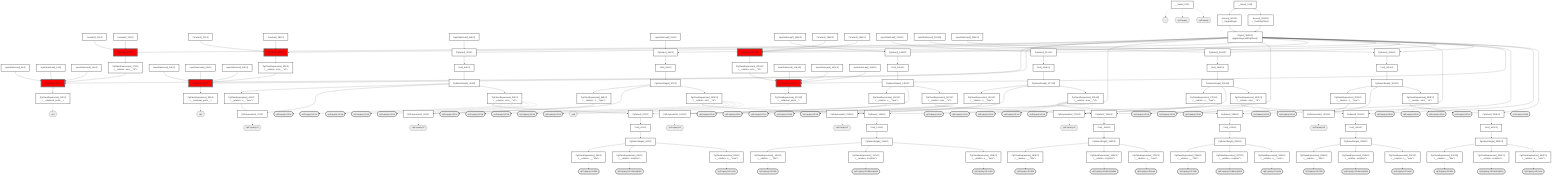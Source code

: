 graph TD
    classDef path fill:#eee,stroke:#000
    classDef plan fill:#fff,stroke-width:3px
    classDef itemplan fill:#fff,stroke-width:6px
    classDef sideeffectplan fill:#f00,stroke-width:6px

    %% subgraph fields
    P1{{"~"}}:::path
    P2{{">p1"}}:::path
    %% P1 -.-> P2
    P3{{">p2"}}:::path
    P4{{">p2>query"}}:::path
    P5{{">p2>query>i1"}}:::path
    P6([">p2>query>i1>id"]):::path
    %% P5 -.-> P6
    P7([">p2>query>i1>id"]):::path
    %% P5 -.-> P7
    P8([">p2>query>i1>title"]):::path
    %% P5 -.-> P8
    P9([">p2>query>i1>description"]):::path
    %% P5 -.-> P9
    P10([">p2>query>i1>note"]):::path
    %% P5 -.-> P10
    P11([">p2>query>i1>id"]):::path
    %% P5 -.-> P11
    P12([">p2>query>i1>id"]):::path
    %% P5 -.-> P12
    P13([">p2>query>i1>id"]):::path
    %% P5 -.-> P13
    %% P4 -.-> P5
    P14{{">p2>query>i2"}}:::path
    P15([">p2>query>i2>id"]):::path
    %% P14 -.-> P15
    P16([">p2>query>i2>id"]):::path
    %% P14 -.-> P16
    P17([">p2>query>i2>title"]):::path
    %% P14 -.-> P17
    P18([">p2>query>i2>description"]):::path
    %% P14 -.-> P18
    P19([">p2>query>i2>note"]):::path
    %% P14 -.-> P19
    P20([">p2>query>i2>id"]):::path
    %% P14 -.-> P20
    P21([">p2>query>i2>id"]):::path
    %% P14 -.-> P21
    P22([">p2>query>i2>id"]):::path
    %% P14 -.-> P22
    %% P4 -.-> P14
    P23{{">p2>query>i3"}}:::path
    P24([">p2>query>i3>id"]):::path
    %% P23 -.-> P24
    P25([">p2>query>i3>id"]):::path
    %% P23 -.-> P25
    P26([">p2>query>i3>title"]):::path
    %% P23 -.-> P26
    P27([">p2>query>i3>description"]):::path
    %% P23 -.-> P27
    P28([">p2>query>i3>note"]):::path
    %% P23 -.-> P28
    P29([">p2>query>i3>id"]):::path
    %% P23 -.-> P29
    P30([">p2>query>i3>id"]):::path
    %% P23 -.-> P30
    P31([">p2>query>i3>id"]):::path
    %% P23 -.-> P31
    %% P4 -.-> P23
    %% P3 -.-> P4
    %% P1 -.-> P3
    P32{{">p3"}}:::path
    P33{{">p3>query"}}:::path
    P34{{">p3>query>i1"}}:::path
    P35([">p3>query>i1>id"]):::path
    %% P34 -.-> P35
    P36([">p3>query>i1>id"]):::path
    %% P34 -.-> P36
    P37([">p3>query>i1>title"]):::path
    %% P34 -.-> P37
    P38([">p3>query>i1>description"]):::path
    %% P34 -.-> P38
    P39([">p3>query>i1>note"]):::path
    %% P34 -.-> P39
    P40([">p3>query>i1>id"]):::path
    %% P34 -.-> P40
    P41([">p3>query>i1>id"]):::path
    %% P34 -.-> P41
    P42([">p3>query>i1>id"]):::path
    %% P34 -.-> P42
    %% P33 -.-> P34
    P43{{">p3>query>i2"}}:::path
    P44([">p3>query>i2>id"]):::path
    %% P43 -.-> P44
    P45([">p3>query>i2>id"]):::path
    %% P43 -.-> P45
    P46([">p3>query>i2>title"]):::path
    %% P43 -.-> P46
    P47([">p3>query>i2>description"]):::path
    %% P43 -.-> P47
    P48([">p3>query>i2>note"]):::path
    %% P43 -.-> P48
    P49([">p3>query>i2>id"]):::path
    %% P43 -.-> P49
    P50([">p3>query>i2>id"]):::path
    %% P43 -.-> P50
    P51([">p3>query>i2>id"]):::path
    %% P43 -.-> P51
    %% P33 -.-> P43
    P52{{">p3>query>i3"}}:::path
    P53([">p3>query>i3>id"]):::path
    %% P52 -.-> P53
    P54([">p3>query>i3>id"]):::path
    %% P52 -.-> P54
    P55([">p3>query>i3>title"]):::path
    %% P52 -.-> P55
    P56([">p3>query>i3>description"]):::path
    %% P52 -.-> P56
    P57([">p3>query>i3>note"]):::path
    %% P52 -.-> P57
    P58([">p3>query>i3>id"]):::path
    %% P52 -.-> P58
    P59([">p3>query>i3>id"]):::path
    %% P52 -.-> P59
    P60([">p3>query>i3>id"]):::path
    %% P52 -.-> P60
    %% P33 -.-> P52
    %% P32 -.-> P33
    %% P1 -.-> P32
    %% end

    %% define plans
    __Value_3["__Value[_3∈0]<br /><context>"]:::plan
    __Value_5["__Value[_5∈0]<br /><rootValue>"]:::plan
    InputStaticLeaf_8["InputStaticLeaf[_8∈0]"]:::plan
    InputStaticLeaf_9["InputStaticLeaf[_9∈0]"]:::plan
    InputStaticLeaf_10["InputStaticLeaf[_10∈0]"]:::plan
    Constant_11["Constant[_11∈0]"]:::plan
    Constant_12["Constant[_12∈0]"]:::plan
    PgInsert_13["PgInsert[_13∈0]"]:::sideeffectplan
    PgClassExpression_17["PgClassExpression[_17∈0]<br /><__relation...ems__.#quot;id#quot;>"]:::plan
    PgInsert_18["PgInsert[_18∈0]"]:::sideeffectplan
    PgClassExpression_22["PgClassExpression[_22∈0]<br /><__relational_posts__>"]:::plan
    InputStaticLeaf_24["InputStaticLeaf[_24∈0]"]:::plan
    InputStaticLeaf_25["InputStaticLeaf[_25∈0]"]:::plan
    InputStaticLeaf_26["InputStaticLeaf[_26∈0]"]:::plan
    Constant_27["Constant[_27∈0]"]:::plan
    Constant_28["Constant[_28∈0]"]:::plan
    PgInsert_29["PgInsert[_29∈0]"]:::sideeffectplan
    PgClassExpression_33["PgClassExpression[_33∈0]<br /><__relation...ems__.#quot;id#quot;>"]:::plan
    PgInsert_34["PgInsert[_34∈0]"]:::sideeffectplan
    PgClassExpression_38["PgClassExpression[_38∈0]<br /><__relational_posts__>"]:::plan
    InputStaticLeaf_39["InputStaticLeaf[_39∈0]"]:::plan
    PgSelect_40["PgSelect[_40∈0]<br /><relational_items>"]:::plan
    First_44["First[_44∈0]"]:::plan
    PgSelectSingle_45["PgSelectSingle[_45∈0]<br /><relational_items>"]:::plan
    PgClassExpression_46["PgClassExpression[_46∈0]<br /><__relation...s__.#quot;type#quot;>"]:::plan
    PgPolymorphic_47["PgPolymorphic[_47∈0]"]:::plan
    PgSelect_57["PgSelect[_57∈0]<br /><relational_posts>"]:::plan
    First_61["First[_61∈0]"]:::plan
    PgSelectSingle_62["PgSelectSingle[_62∈0]<br /><relational_posts>"]:::plan
    PgClassExpression_64["PgClassExpression[_64∈0]<br /><__relation...__.#quot;title#quot;>"]:::plan
    PgClassExpression_65["PgClassExpression[_65∈0]<br /><__relation...scription#quot;>"]:::plan
    PgClassExpression_66["PgClassExpression[_66∈0]<br /><__relation...s__.#quot;note#quot;>"]:::plan
    PgClassExpression_83["PgClassExpression[_83∈0]<br /><__relation...ems__.#quot;id#quot;>"]:::plan
    InputStaticLeaf_91["InputStaticLeaf[_91∈0]"]:::plan
    PgSelect_92["PgSelect[_92∈0]<br /><relational_items>"]:::plan
    First_96["First[_96∈0]"]:::plan
    PgSelectSingle_97["PgSelectSingle[_97∈0]<br /><relational_items>"]:::plan
    PgClassExpression_98["PgClassExpression[_98∈0]<br /><__relation...s__.#quot;type#quot;>"]:::plan
    PgPolymorphic_99["PgPolymorphic[_99∈0]"]:::plan
    PgSelect_109["PgSelect[_109∈0]<br /><relational_posts>"]:::plan
    First_113["First[_113∈0]"]:::plan
    PgSelectSingle_114["PgSelectSingle[_114∈0]<br /><relational_posts>"]:::plan
    PgClassExpression_116["PgClassExpression[_116∈0]<br /><__relation...__.#quot;title#quot;>"]:::plan
    PgClassExpression_117["PgClassExpression[_117∈0]<br /><__relation...scription#quot;>"]:::plan
    PgClassExpression_118["PgClassExpression[_118∈0]<br /><__relation...s__.#quot;note#quot;>"]:::plan
    PgClassExpression_135["PgClassExpression[_135∈0]<br /><__relation...ems__.#quot;id#quot;>"]:::plan
    InputStaticLeaf_143["InputStaticLeaf[_143∈0]"]:::plan
    PgSelect_144["PgSelect[_144∈0]<br /><relational_items>"]:::plan
    First_148["First[_148∈0]"]:::plan
    PgSelectSingle_149["PgSelectSingle[_149∈0]<br /><relational_items>"]:::plan
    PgClassExpression_150["PgClassExpression[_150∈0]<br /><__relation...s__.#quot;type#quot;>"]:::plan
    PgPolymorphic_151["PgPolymorphic[_151∈0]"]:::plan
    PgSelect_161["PgSelect[_161∈0]<br /><relational_posts>"]:::plan
    First_165["First[_165∈0]"]:::plan
    PgSelectSingle_166["PgSelectSingle[_166∈0]<br /><relational_posts>"]:::plan
    PgClassExpression_168["PgClassExpression[_168∈0]<br /><__relation...__.#quot;title#quot;>"]:::plan
    PgClassExpression_169["PgClassExpression[_169∈0]<br /><__relation...scription#quot;>"]:::plan
    PgClassExpression_170["PgClassExpression[_170∈0]<br /><__relation...s__.#quot;note#quot;>"]:::plan
    PgClassExpression_187["PgClassExpression[_187∈0]<br /><__relation...ems__.#quot;id#quot;>"]:::plan
    InputStaticLeaf_196["InputStaticLeaf[_196∈0]"]:::plan
    InputStaticLeaf_197["InputStaticLeaf[_197∈0]"]:::plan
    InputStaticLeaf_198["InputStaticLeaf[_198∈0]"]:::plan
    Constant_199["Constant[_199∈0]"]:::plan
    Constant_200["Constant[_200∈0]"]:::plan
    PgInsert_201["PgInsert[_201∈0]"]:::sideeffectplan
    PgClassExpression_205["PgClassExpression[_205∈0]<br /><__relation...ems__.#quot;id#quot;>"]:::plan
    PgInsert_206["PgInsert[_206∈0]"]:::sideeffectplan
    PgClassExpression_210["PgClassExpression[_210∈0]<br /><__relational_posts__>"]:::plan
    InputStaticLeaf_211["InputStaticLeaf[_211∈0]"]:::plan
    PgSelect_212["PgSelect[_212∈0]<br /><relational_items>"]:::plan
    First_216["First[_216∈0]"]:::plan
    PgSelectSingle_217["PgSelectSingle[_217∈0]<br /><relational_items>"]:::plan
    PgClassExpression_218["PgClassExpression[_218∈0]<br /><__relation...s__.#quot;type#quot;>"]:::plan
    PgPolymorphic_219["PgPolymorphic[_219∈0]"]:::plan
    PgSelect_229["PgSelect[_229∈0]<br /><relational_posts>"]:::plan
    First_233["First[_233∈0]"]:::plan
    PgSelectSingle_234["PgSelectSingle[_234∈0]<br /><relational_posts>"]:::plan
    PgClassExpression_236["PgClassExpression[_236∈0]<br /><__relation...__.#quot;title#quot;>"]:::plan
    PgClassExpression_237["PgClassExpression[_237∈0]<br /><__relation...scription#quot;>"]:::plan
    PgClassExpression_238["PgClassExpression[_238∈0]<br /><__relation...s__.#quot;note#quot;>"]:::plan
    PgClassExpression_255["PgClassExpression[_255∈0]<br /><__relation...ems__.#quot;id#quot;>"]:::plan
    InputStaticLeaf_263["InputStaticLeaf[_263∈0]"]:::plan
    PgSelect_264["PgSelect[_264∈0]<br /><relational_items>"]:::plan
    First_268["First[_268∈0]"]:::plan
    PgSelectSingle_269["PgSelectSingle[_269∈0]<br /><relational_items>"]:::plan
    PgClassExpression_270["PgClassExpression[_270∈0]<br /><__relation...s__.#quot;type#quot;>"]:::plan
    PgPolymorphic_271["PgPolymorphic[_271∈0]"]:::plan
    PgSelect_281["PgSelect[_281∈0]<br /><relational_posts>"]:::plan
    First_285["First[_285∈0]"]:::plan
    PgSelectSingle_286["PgSelectSingle[_286∈0]<br /><relational_posts>"]:::plan
    PgClassExpression_288["PgClassExpression[_288∈0]<br /><__relation...__.#quot;title#quot;>"]:::plan
    PgClassExpression_289["PgClassExpression[_289∈0]<br /><__relation...scription#quot;>"]:::plan
    PgClassExpression_290["PgClassExpression[_290∈0]<br /><__relation...s__.#quot;note#quot;>"]:::plan
    PgClassExpression_307["PgClassExpression[_307∈0]<br /><__relation...ems__.#quot;id#quot;>"]:::plan
    InputStaticLeaf_315["InputStaticLeaf[_315∈0]"]:::plan
    PgSelect_316["PgSelect[_316∈0]<br /><relational_items>"]:::plan
    First_320["First[_320∈0]"]:::plan
    PgSelectSingle_321["PgSelectSingle[_321∈0]<br /><relational_items>"]:::plan
    PgClassExpression_322["PgClassExpression[_322∈0]<br /><__relation...s__.#quot;type#quot;>"]:::plan
    PgPolymorphic_323["PgPolymorphic[_323∈0]"]:::plan
    PgSelect_333["PgSelect[_333∈0]<br /><relational_posts>"]:::plan
    First_337["First[_337∈0]"]:::plan
    PgSelectSingle_338["PgSelectSingle[_338∈0]<br /><relational_posts>"]:::plan
    PgClassExpression_340["PgClassExpression[_340∈0]<br /><__relation...__.#quot;title#quot;>"]:::plan
    PgClassExpression_341["PgClassExpression[_341∈0]<br /><__relation...scription#quot;>"]:::plan
    PgClassExpression_342["PgClassExpression[_342∈0]<br /><__relation...s__.#quot;note#quot;>"]:::plan
    PgClassExpression_359["PgClassExpression[_359∈0]<br /><__relation...ems__.#quot;id#quot;>"]:::plan
    Access_361["Access[_361∈0]<br /><_3.pgSettings>"]:::plan
    Access_362["Access[_362∈0]<br /><_3.withPgClient>"]:::plan
    Object_363["Object[_363∈0]<br /><{pgSettings,withPgClient}>"]:::plan

    %% plan dependencies
    Object_363 --> PgInsert_13
    Constant_11 --> PgInsert_13
    Constant_12 --> PgInsert_13
    PgInsert_13 --> PgClassExpression_17
    Object_363 --> PgInsert_18
    PgClassExpression_17 --> PgInsert_18
    InputStaticLeaf_8 --> PgInsert_18
    InputStaticLeaf_9 --> PgInsert_18
    InputStaticLeaf_10 --> PgInsert_18
    PgInsert_18 --> PgClassExpression_22
    Object_363 --> PgInsert_29
    Constant_27 --> PgInsert_29
    Constant_28 --> PgInsert_29
    PgInsert_29 --> PgClassExpression_33
    Object_363 --> PgInsert_34
    PgClassExpression_33 --> PgInsert_34
    InputStaticLeaf_24 --> PgInsert_34
    InputStaticLeaf_25 --> PgInsert_34
    InputStaticLeaf_26 --> PgInsert_34
    PgInsert_34 --> PgClassExpression_38
    Object_363 --> PgSelect_40
    InputStaticLeaf_39 --> PgSelect_40
    PgSelect_40 --> First_44
    First_44 --> PgSelectSingle_45
    PgSelectSingle_45 --> PgClassExpression_46
    PgSelectSingle_45 --> PgPolymorphic_47
    PgClassExpression_46 --> PgPolymorphic_47
    Object_363 --> PgSelect_57
    PgClassExpression_83 --> PgSelect_57
    PgSelect_57 --> First_61
    First_61 --> PgSelectSingle_62
    PgSelectSingle_62 --> PgClassExpression_64
    PgSelectSingle_62 --> PgClassExpression_65
    PgSelectSingle_62 --> PgClassExpression_66
    PgSelectSingle_45 --> PgClassExpression_83
    Object_363 --> PgSelect_92
    InputStaticLeaf_91 --> PgSelect_92
    PgSelect_92 --> First_96
    First_96 --> PgSelectSingle_97
    PgSelectSingle_97 --> PgClassExpression_98
    PgSelectSingle_97 --> PgPolymorphic_99
    PgClassExpression_98 --> PgPolymorphic_99
    Object_363 --> PgSelect_109
    PgClassExpression_135 --> PgSelect_109
    PgSelect_109 --> First_113
    First_113 --> PgSelectSingle_114
    PgSelectSingle_114 --> PgClassExpression_116
    PgSelectSingle_114 --> PgClassExpression_117
    PgSelectSingle_114 --> PgClassExpression_118
    PgSelectSingle_97 --> PgClassExpression_135
    Object_363 --> PgSelect_144
    InputStaticLeaf_143 --> PgSelect_144
    PgSelect_144 --> First_148
    First_148 --> PgSelectSingle_149
    PgSelectSingle_149 --> PgClassExpression_150
    PgSelectSingle_149 --> PgPolymorphic_151
    PgClassExpression_150 --> PgPolymorphic_151
    Object_363 --> PgSelect_161
    PgClassExpression_187 --> PgSelect_161
    PgSelect_161 --> First_165
    First_165 --> PgSelectSingle_166
    PgSelectSingle_166 --> PgClassExpression_168
    PgSelectSingle_166 --> PgClassExpression_169
    PgSelectSingle_166 --> PgClassExpression_170
    PgSelectSingle_149 --> PgClassExpression_187
    Object_363 --> PgInsert_201
    Constant_199 --> PgInsert_201
    Constant_200 --> PgInsert_201
    PgInsert_201 --> PgClassExpression_205
    Object_363 --> PgInsert_206
    PgClassExpression_205 --> PgInsert_206
    InputStaticLeaf_196 --> PgInsert_206
    InputStaticLeaf_197 --> PgInsert_206
    InputStaticLeaf_198 --> PgInsert_206
    PgInsert_206 --> PgClassExpression_210
    Object_363 --> PgSelect_212
    InputStaticLeaf_211 --> PgSelect_212
    PgSelect_212 --> First_216
    First_216 --> PgSelectSingle_217
    PgSelectSingle_217 --> PgClassExpression_218
    PgSelectSingle_217 --> PgPolymorphic_219
    PgClassExpression_218 --> PgPolymorphic_219
    Object_363 --> PgSelect_229
    PgClassExpression_255 --> PgSelect_229
    PgSelect_229 --> First_233
    First_233 --> PgSelectSingle_234
    PgSelectSingle_234 --> PgClassExpression_236
    PgSelectSingle_234 --> PgClassExpression_237
    PgSelectSingle_234 --> PgClassExpression_238
    PgSelectSingle_217 --> PgClassExpression_255
    Object_363 --> PgSelect_264
    InputStaticLeaf_263 --> PgSelect_264
    PgSelect_264 --> First_268
    First_268 --> PgSelectSingle_269
    PgSelectSingle_269 --> PgClassExpression_270
    PgSelectSingle_269 --> PgPolymorphic_271
    PgClassExpression_270 --> PgPolymorphic_271
    Object_363 --> PgSelect_281
    PgClassExpression_307 --> PgSelect_281
    PgSelect_281 --> First_285
    First_285 --> PgSelectSingle_286
    PgSelectSingle_286 --> PgClassExpression_288
    PgSelectSingle_286 --> PgClassExpression_289
    PgSelectSingle_286 --> PgClassExpression_290
    PgSelectSingle_269 --> PgClassExpression_307
    Object_363 --> PgSelect_316
    InputStaticLeaf_315 --> PgSelect_316
    PgSelect_316 --> First_320
    First_320 --> PgSelectSingle_321
    PgSelectSingle_321 --> PgClassExpression_322
    PgSelectSingle_321 --> PgPolymorphic_323
    PgClassExpression_322 --> PgPolymorphic_323
    Object_363 --> PgSelect_333
    PgClassExpression_359 --> PgSelect_333
    PgSelect_333 --> First_337
    First_337 --> PgSelectSingle_338
    PgSelectSingle_338 --> PgClassExpression_340
    PgSelectSingle_338 --> PgClassExpression_341
    PgSelectSingle_338 --> PgClassExpression_342
    PgSelectSingle_321 --> PgClassExpression_359
    __Value_3 --> Access_361
    __Value_3 --> Access_362
    Access_361 --> Object_363
    Access_362 --> Object_363

    %% plan-to-path relationships
    __Value_5 -.-> P1
    PgClassExpression_22 -.-> P2
    PgClassExpression_38 -.-> P3
    __Value_5 -.-> P4
    PgPolymorphic_47 -.-> P5
    PgClassExpression_83 -.-> P6
    PgClassExpression_83 -.-> P7
    PgClassExpression_64 -.-> P8
    PgClassExpression_65 -.-> P9
    PgClassExpression_66 -.-> P10
    PgClassExpression_83 -.-> P11
    PgClassExpression_83 -.-> P12
    PgClassExpression_83 -.-> P13
    PgPolymorphic_99 -.-> P14
    PgClassExpression_135 -.-> P15
    PgClassExpression_135 -.-> P16
    PgClassExpression_116 -.-> P17
    PgClassExpression_117 -.-> P18
    PgClassExpression_118 -.-> P19
    PgClassExpression_135 -.-> P20
    PgClassExpression_135 -.-> P21
    PgClassExpression_135 -.-> P22
    PgPolymorphic_151 -.-> P23
    PgClassExpression_187 -.-> P24
    PgClassExpression_187 -.-> P25
    PgClassExpression_168 -.-> P26
    PgClassExpression_169 -.-> P27
    PgClassExpression_170 -.-> P28
    PgClassExpression_187 -.-> P29
    PgClassExpression_187 -.-> P30
    PgClassExpression_187 -.-> P31
    PgClassExpression_210 -.-> P32
    __Value_5 -.-> P33
    PgPolymorphic_219 -.-> P34
    PgClassExpression_255 -.-> P35
    PgClassExpression_255 -.-> P36
    PgClassExpression_236 -.-> P37
    PgClassExpression_237 -.-> P38
    PgClassExpression_238 -.-> P39
    PgClassExpression_255 -.-> P40
    PgClassExpression_255 -.-> P41
    PgClassExpression_255 -.-> P42
    PgPolymorphic_271 -.-> P43
    PgClassExpression_307 -.-> P44
    PgClassExpression_307 -.-> P45
    PgClassExpression_288 -.-> P46
    PgClassExpression_289 -.-> P47
    PgClassExpression_290 -.-> P48
    PgClassExpression_307 -.-> P49
    PgClassExpression_307 -.-> P50
    PgClassExpression_307 -.-> P51
    PgPolymorphic_323 -.-> P52
    PgClassExpression_359 -.-> P53
    PgClassExpression_359 -.-> P54
    PgClassExpression_340 -.-> P55
    PgClassExpression_341 -.-> P56
    PgClassExpression_342 -.-> P57
    PgClassExpression_359 -.-> P58
    PgClassExpression_359 -.-> P59
    PgClassExpression_359 -.-> P60

    %% allocate buckets
    classDef bucket0 stroke:#696969
    class __Value_3,__Value_5,InputStaticLeaf_8,InputStaticLeaf_9,InputStaticLeaf_10,Constant_11,Constant_12,PgInsert_13,PgClassExpression_17,PgInsert_18,PgClassExpression_22,InputStaticLeaf_24,InputStaticLeaf_25,InputStaticLeaf_26,Constant_27,Constant_28,PgInsert_29,PgClassExpression_33,PgInsert_34,PgClassExpression_38,InputStaticLeaf_39,PgSelect_40,First_44,PgSelectSingle_45,PgClassExpression_46,PgPolymorphic_47,PgSelect_57,First_61,PgSelectSingle_62,PgClassExpression_64,PgClassExpression_65,PgClassExpression_66,PgClassExpression_83,InputStaticLeaf_91,PgSelect_92,First_96,PgSelectSingle_97,PgClassExpression_98,PgPolymorphic_99,PgSelect_109,First_113,PgSelectSingle_114,PgClassExpression_116,PgClassExpression_117,PgClassExpression_118,PgClassExpression_135,InputStaticLeaf_143,PgSelect_144,First_148,PgSelectSingle_149,PgClassExpression_150,PgPolymorphic_151,PgSelect_161,First_165,PgSelectSingle_166,PgClassExpression_168,PgClassExpression_169,PgClassExpression_170,PgClassExpression_187,InputStaticLeaf_196,InputStaticLeaf_197,InputStaticLeaf_198,Constant_199,Constant_200,PgInsert_201,PgClassExpression_205,PgInsert_206,PgClassExpression_210,InputStaticLeaf_211,PgSelect_212,First_216,PgSelectSingle_217,PgClassExpression_218,PgPolymorphic_219,PgSelect_229,First_233,PgSelectSingle_234,PgClassExpression_236,PgClassExpression_237,PgClassExpression_238,PgClassExpression_255,InputStaticLeaf_263,PgSelect_264,First_268,PgSelectSingle_269,PgClassExpression_270,PgPolymorphic_271,PgSelect_281,First_285,PgSelectSingle_286,PgClassExpression_288,PgClassExpression_289,PgClassExpression_290,PgClassExpression_307,InputStaticLeaf_315,PgSelect_316,First_320,PgSelectSingle_321,PgClassExpression_322,PgPolymorphic_323,PgSelect_333,First_337,PgSelectSingle_338,PgClassExpression_340,PgClassExpression_341,PgClassExpression_342,PgClassExpression_359,Access_361,Access_362,Object_363 bucket0